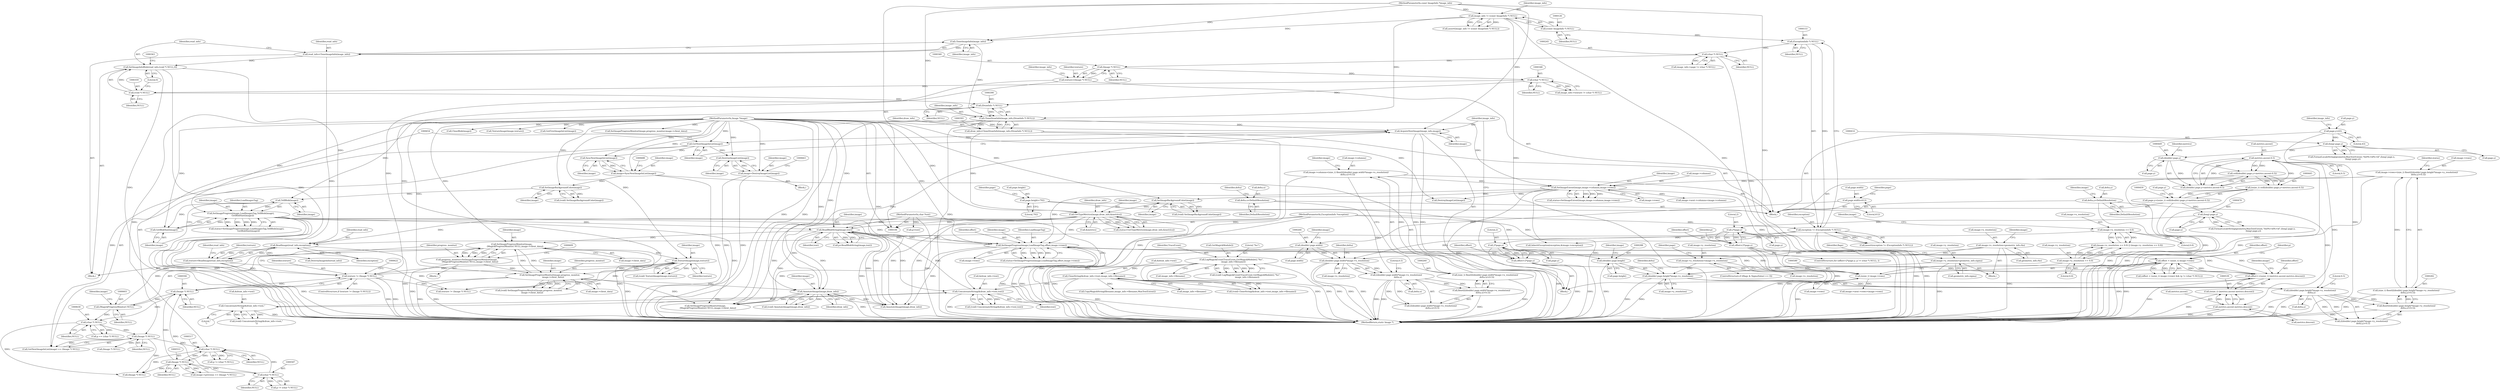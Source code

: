 digraph "0_ImageMagick_f6e9d0d9955e85bdd7540b251cd50d598dacc5e6_66@pointer" {
"1000659" [label="(Call,DestroyImageList(image))"];
"1000651" [label="(Call,GetNextImageInList(image))"];
"1000646" [label="(Call,AcquireNextImage(image_info,image))"];
"1000387" [label="(Call,CloneDrawInfo(image_info,(DrawInfo *) NULL))"];
"1000354" [label="(Call,CloneImageInfo(image_info))"];
"1000123" [label="(Call,image_info != (const ImageInfo *) NULL)"];
"1000107" [label="(MethodParameterIn,const ImageInfo *image_info)"];
"1000125" [label="(Call,(const ImageInfo *) NULL)"];
"1000389" [label="(Call,(DrawInfo *) NULL)"];
"1000347" [label="(Call,(char *) NULL)"];
"1000339" [label="(Call,(Image *) NULL)"];
"1000244" [label="(Call,(char *) NULL)"];
"1000152" [label="(Call,(ExceptionInfo *) NULL)"];
"1000358" [label="(Call,(void *) NULL)"];
"1000623" [label="(Call,AnnotateImage(image,draw_info))"];
"1000615" [label="(Call,SetImageProgressMonitor(image,progress_monitor,\n          image->client_data))"];
"1000610" [label="(Call,TextureImage(image,texture))"];
"1000600" [label="(Call,SetImageProgressMonitor(image,\n          (MagickProgressMonitor) NULL,image->client_data))"];
"1000572" [label="(Call,ReadBlobString(image,text))"];
"1000558" [label="(Call,SetImageProgress(image,LoadImageTag,offset,image->rows))"];
"1000701" [label="(Call,SetImageProgress(image,LoadImagesTag,TellBlob(image),\n      GetBlobSize(image)))"];
"1000706" [label="(Call,GetBlobSize(image))"];
"1000704" [label="(Call,TellBlob(image))"];
"1000697" [label="(Call,SetImageBackgroundColor(image))"];
"1000683" [label="(Call,image=SyncNextImageInList(image))"];
"1000685" [label="(Call,SyncNextImageInList(image))"];
"1000108" [label="(MethodParameterIn,Image *image)"];
"1000428" [label="(Call,GetTypeMetrics(image,draw_info,&metrics))"];
"1000383" [label="(Call,SetImageBackgroundColor(image))"];
"1000301" [label="(Call,SetImageExtent(image,image->columns,image->rows))"];
"1000255" [label="(Call,image->columns=(size_t) floor((((double) page.width*image->x_resolution)/\n     delta.x)+0.5))"];
"1000259" [label="(Call,(size_t) floor((((double) page.width*image->x_resolution)/\n     delta.x)+0.5))"];
"1000261" [label="(Call,floor((((double) page.width*image->x_resolution)/\n     delta.x)+0.5))"];
"1000263" [label="(Call,((double) page.width*image->x_resolution)/\n     delta.x)"];
"1000264" [label="(Call,(double) page.width*image->x_resolution)"];
"1000265" [label="(Call,(double) page.width)"];
"1000219" [label="(Call,page.width=612)"];
"1000192" [label="(Call,image->x_resolution=geometry_info.rho)"];
"1000173" [label="(Call,image->x_resolution == 0.0)"];
"1000161" [label="(Call,delta.x=DefaultResolution)"];
"1000277" [label="(Call,image->rows=(size_t) floor((((double) page.height*image->y_resolution)/\n     delta.y)+0.5))"];
"1000281" [label="(Call,(size_t) floor((((double) page.height*image->y_resolution)/\n     delta.y)+0.5))"];
"1000283" [label="(Call,floor((((double) page.height*image->y_resolution)/\n     delta.y)+0.5))"];
"1000285" [label="(Call,((double) page.height*image->y_resolution)/\n     delta.y)"];
"1000286" [label="(Call,(double) page.height*image->y_resolution)"];
"1000287" [label="(Call,(double) page.height)"];
"1000224" [label="(Call,page.height=792)"];
"1000199" [label="(Call,image->y_resolution=geometry_info.sigma)"];
"1000178" [label="(Call,image->y_resolution == 0.0)"];
"1000212" [label="(Call,image->y_resolution=image->x_resolution)"];
"1000166" [label="(Call,delta.y=DefaultResolution)"];
"1000385" [label="(Call,draw_info=CloneDrawInfo(image_info,(DrawInfo *) NULL))"];
"1000536" [label="(Call,offset+=(ssize_t) (metrics.ascent-metrics.descent))"];
"1000538" [label="(Call,(ssize_t) (metrics.ascent-metrics.descent))"];
"1000540" [label="(Call,metrics.ascent-metrics.descent)"];
"1000453" [label="(Call,metrics.ascent-0.5)"];
"1000639" [label="(Call,offset=2*page.y)"];
"1000641" [label="(Call,2*page.y)"];
"1000509" [label="(Call,2*page.y)"];
"1000469" [label="(Call,(long) page.y)"];
"1000440" [label="(Call,page.y=(ssize_t) ceil((double) page.y+metrics.ascent-0.5))"];
"1000444" [label="(Call,(ssize_t) ceil((double) page.y+metrics.ascent-0.5))"];
"1000446" [label="(Call,ceil((double) page.y+metrics.ascent-0.5))"];
"1000448" [label="(Call,(double) page.y)"];
"1000413" [label="(Call,(long) page.y)"];
"1000234" [label="(Call,page.y=43)"];
"1000577" [label="(Call,offset < (ssize_t) image->rows)"];
"1000579" [label="(Call,(ssize_t) image->rows)"];
"1000507" [label="(Call,offset=2*page.y)"];
"1000522" [label="(Call,ConcatenateString(&draw_info->text,text))"];
"1000530" [label="(Call,ConcatenateString(&draw_info->text,\"\n\"))"];
"1000394" [label="(Call,CloneString(&draw_info->text,image_info->filename))"];
"1000142" [label="(Call,LogMagickEvent(TraceEvent,GetMagickModule(),\"%s\",\n      image_info->filename))"];
"1000109" [label="(MethodParameterIn,char *text)"];
"1000602" [label="(Call,(MagickProgressMonitor) NULL)"];
"1000593" [label="(Call,(Image *) NULL)"];
"1000552" [label="(Call,(Image *) NULL)"];
"1000516" [label="(Call,(char *) NULL)"];
"1000653" [label="(Call,(Image *) NULL)"];
"1000629" [label="(Call,(char *) NULL)"];
"1000586" [label="(Call,(char *) NULL)"];
"1000591" [label="(Call,texture != (Image *) NULL)"];
"1000337" [label="(Call,texture=(Image *) NULL)"];
"1000372" [label="(Call,texture=ReadImage(read_info,exception))"];
"1000374" [label="(Call,ReadImage(read_info,exception))"];
"1000356" [label="(Call,SetImageInfoBlob(read_info,(void *) NULL,0))"];
"1000352" [label="(Call,read_info=CloneImageInfo(image_info))"];
"1000150" [label="(Call,exception != (ExceptionInfo *) NULL)"];
"1000110" [label="(MethodParameterIn,ExceptionInfo *exception)"];
"1000598" [label="(Call,progress_monitor=SetImageProgressMonitor(image,\n          (MagickProgressMonitor) NULL,image->client_data))"];
"1000657" [label="(Call,image=DestroyImageList(image))"];
"1000605" [label="(Call,image->client_data)"];
"1000686" [label="(Identifier,image)"];
"1000162" [label="(Call,delta.x)"];
"1000577" [label="(Call,offset < (ssize_t) image->rows)"];
"1000193" [label="(Call,image->x_resolution)"];
"1000588" [label="(Identifier,NULL)"];
"1000387" [label="(Call,CloneDrawInfo(image_info,(DrawInfo *) NULL))"];
"1000621" [label="(Call,(void) AnnotateImage(image,draw_info))"];
"1000277" [label="(Call,image->rows=(size_t) floor((((double) page.height*image->y_resolution)/\n     delta.y)+0.5))"];
"1000295" [label="(Call,delta.y)"];
"1000287" [label="(Call,(double) page.height)"];
"1000606" [label="(Identifier,image)"];
"1000165" [label="(Identifier,DefaultResolution)"];
"1000550" [label="(Identifier,image)"];
"1000518" [label="(Identifier,NULL)"];
"1000353" [label="(Identifier,read_info)"];
"1000440" [label="(Call,page.y=(ssize_t) ceil((double) page.y+metrics.ascent-0.5))"];
"1000152" [label="(Call,(ExceptionInfo *) NULL)"];
"1000302" [label="(Identifier,image)"];
"1000640" [label="(Identifier,offset)"];
"1000765" [label="(Call,CloseBlob(image))"];
"1000355" [label="(Identifier,image_info)"];
"1000300" [label="(Identifier,status)"];
"1000212" [label="(Call,image->y_resolution=image->x_resolution)"];
"1000537" [label="(Identifier,offset)"];
"1000624" [label="(Identifier,image)"];
"1000223" [label="(Literal,612)"];
"1000296" [label="(Identifier,delta)"];
"1000356" [label="(Call,SetImageInfoBlob(read_info,(void *) NULL,0))"];
"1000541" [label="(Call,metrics.ascent)"];
"1000448" [label="(Call,(double) page.y)"];
"1000415" [label="(Call,page.y)"];
"1000431" [label="(Call,&metrics)"];
"1000242" [label="(Identifier,image_info)"];
"1000262" [label="(Call,(((double) page.width*image->x_resolution)/\n     delta.x)+0.5)"];
"1000255" [label="(Call,image->columns=(size_t) floor((((double) page.width*image->x_resolution)/\n     delta.x)+0.5))"];
"1000507" [label="(Call,offset=2*page.y)"];
"1000674" [label="(Call,image->next->rows=image->rows)"];
"1000528" [label="(Call,(void) ConcatenateString(&draw_info->text,\"\n\"))"];
"1000531" [label="(Call,&draw_info->text)"];
"1000608" [label="(Call,(void) TextureImage(image,texture))"];
"1000561" [label="(Identifier,offset)"];
"1000523" [label="(Call,&draw_info->text)"];
"1000590" [label="(ControlStructure,if (texture != (Image *) NULL))"];
"1000454" [label="(Call,metrics.ascent)"];
"1000221" [label="(Identifier,page)"];
"1000200" [label="(Call,image->y_resolution)"];
"1000723" [label="(Call,SetImageProgressMonitor(image,\n        (MagickProgressMonitor) NULL,image->client_data))"];
"1000341" [label="(Identifier,NULL)"];
"1000267" [label="(Call,page.width)"];
"1000338" [label="(Identifier,texture)"];
"1000301" [label="(Call,SetImageExtent(image,image->columns,image->rows))"];
"1000647" [label="(Identifier,image_info)"];
"1000352" [label="(Call,read_info=CloneImageInfo(image_info))"];
"1000611" [label="(Identifier,image)"];
"1000183" [label="(Block,)"];
"1000354" [label="(Call,CloneImageInfo(image_info))"];
"1000601" [label="(Identifier,image)"];
"1000593" [label="(Call,(Image *) NULL)"];
"1000225" [label="(Call,page.height)"];
"1000538" [label="(Call,(ssize_t) (metrics.ascent-metrics.descent))"];
"1000584" [label="(Call,p != (char *) NULL)"];
"1000471" [label="(Call,page.y)"];
"1000321" [label="(Call,DestroyImageList(image))"];
"1000154" [label="(Identifier,NULL)"];
"1000172" [label="(Call,(image->x_resolution == 0.0) || (image->y_resolution == 0.0))"];
"1000527" [label="(Identifier,text)"];
"1000556" [label="(Call,status=SetImageProgress(image,LoadImageTag,offset,image->rows))"];
"1000140" [label="(Call,(void) LogMagickEvent(TraceEvent,GetMagickModule(),\"%s\",\n      image_info->filename))"];
"1000314" [label="(Call,InheritException(exception,&image->exception))"];
"1000244" [label="(Call,(char *) NULL)"];
"1000203" [label="(Call,geometry_info.sigma)"];
"1000573" [label="(Identifier,image)"];
"1000281" [label="(Call,(size_t) floor((((double) page.height*image->y_resolution)/\n     delta.y)+0.5))"];
"1000413" [label="(Call,(long) page.y)"];
"1000168" [label="(Identifier,delta)"];
"1000274" [label="(Identifier,delta)"];
"1000600" [label="(Call,SetImageProgressMonitor(image,\n          (MagickProgressMonitor) NULL,image->client_data))"];
"1000174" [label="(Call,image->x_resolution)"];
"1000733" [label="(Call,TextureImage(image,texture))"];
"1000641" [label="(Call,2*page.y)"];
"1000508" [label="(Identifier,offset)"];
"1000361" [label="(Literal,0)"];
"1000234" [label="(Call,page.y=43)"];
"1000124" [label="(Identifier,image_info)"];
"1000261" [label="(Call,floor((((double) page.width*image->x_resolution)/\n     delta.x)+0.5))"];
"1000697" [label="(Call,SetImageBackgroundColor(image))"];
"1000629" [label="(Call,(char *) NULL)"];
"1000372" [label="(Call,texture=ReadImage(read_info,exception))"];
"1000596" [label="(Block,)"];
"1000592" [label="(Identifier,texture)"];
"1000716" [label="(Call,(Image *) NULL)"];
"1000146" [label="(Call,image_info->filename)"];
"1000516" [label="(Call,(char *) NULL)"];
"1000536" [label="(Call,offset+=(ssize_t) (metrics.ascent-metrics.descent))"];
"1000273" [label="(Call,delta.x)"];
"1000450" [label="(Call,page.y)"];
"1000375" [label="(Identifier,read_info)"];
"1000213" [label="(Call,image->y_resolution)"];
"1000684" [label="(Identifier,image)"];
"1000643" [label="(Call,page.y)"];
"1000349" [label="(Identifier,NULL)"];
"1000306" [label="(Call,image->rows)"];
"1000122" [label="(Call,assert(image_info != (const ImageInfo *) NULL))"];
"1000224" [label="(Call,page.height=792)"];
"1000662" [label="(Call,(Image *) NULL)"];
"1000127" [label="(Identifier,NULL)"];
"1000175" [label="(Identifier,image)"];
"1000552" [label="(Call,(Image *) NULL)"];
"1000657" [label="(Call,image=DestroyImageList(image))"];
"1000178" [label="(Call,image->y_resolution == 0.0)"];
"1000548" [label="(Call,image->previous == (Image *) NULL)"];
"1000292" [label="(Call,image->y_resolution)"];
"1000578" [label="(Identifier,offset)"];
"1000270" [label="(Call,image->x_resolution)"];
"1000228" [label="(Literal,792)"];
"1000544" [label="(Call,metrics.descent)"];
"1000704" [label="(Call,TellBlob(image))"];
"1000284" [label="(Call,(((double) page.height*image->y_resolution)/\n     delta.y)+0.5)"];
"1000161" [label="(Call,delta.x=DefaultResolution)"];
"1000170" [label="(Identifier,DefaultResolution)"];
"1000535" [label="(Literal,\"\n\")"];
"1000610" [label="(Call,TextureImage(image,texture))"];
"1000143" [label="(Identifier,TraceEvent)"];
"1000360" [label="(Identifier,NULL)"];
"1000665" [label="(Call,image->next->columns=image->columns)"];
"1000646" [label="(Call,AcquireNextImage(image_info,image))"];
"1000286" [label="(Call,(double) page.height*image->y_resolution)"];
"1000166" [label="(Call,delta.y=DefaultResolution)"];
"1000337" [label="(Call,texture=(Image *) NULL)"];
"1000520" [label="(Call,(void) ConcatenateString(&draw_info->text,text))"];
"1000581" [label="(Call,image->rows)"];
"1000522" [label="(Call,ConcatenateString(&draw_info->text,text))"];
"1000384" [label="(Identifier,image)"];
"1000639" [label="(Call,offset=2*page.y)"];
"1000613" [label="(Call,(void) SetImageProgressMonitor(image,progress_monitor,\n          image->client_data))"];
"1000173" [label="(Call,image->x_resolution == 0.0)"];
"1000511" [label="(Call,page.y)"];
"1000299" [label="(Call,status=SetImageExtent(image,image->columns,image->rows))"];
"1000376" [label="(Identifier,exception)"];
"1000648" [label="(Identifier,image)"];
"1000428" [label="(Call,GetTypeMetrics(image,draw_info,&metrics))"];
"1000259" [label="(Call,(size_t) floor((((double) page.width*image->x_resolution)/\n     delta.x)+0.5))"];
"1000357" [label="(Identifier,read_info)"];
"1000385" [label="(Call,draw_info=CloneDrawInfo(image_info,(DrawInfo *) NULL))"];
"1000240" [label="(Call,image_info->page != (char *) NULL)"];
"1000386" [label="(Identifier,draw_info)"];
"1000515" [label="(Identifier,p)"];
"1000768" [label="(Call,GetFirstImageInList(image))"];
"1000558" [label="(Call,SetImageProgress(image,LoadImageTag,offset,image->rows))"];
"1000235" [label="(Call,page.y)"];
"1000196" [label="(Call,geometry_info.rho)"];
"1000559" [label="(Identifier,image)"];
"1000514" [label="(Call,p != (char *) NULL)"];
"1000144" [label="(Call,GetMagickModule())"];
"1000447" [label="(Call,(double) page.y+metrics.ascent-0.5)"];
"1000399" [label="(Call,image_info->filename)"];
"1000347" [label="(Call,(char *) NULL)"];
"1000150" [label="(Call,exception != (ExceptionInfo *) NULL)"];
"1000109" [label="(MethodParameterIn,char *text)"];
"1000554" [label="(Identifier,NULL)"];
"1000389" [label="(Call,(DrawInfo *) NULL)"];
"1000265" [label="(Call,(double) page.width)"];
"1000283" [label="(Call,floor((((double) page.height*image->y_resolution)/\n     delta.y)+0.5))"];
"1000289" [label="(Call,page.height)"];
"1000685" [label="(Call,SyncNextImageInList(image))"];
"1000460" [label="(Call,FormatLocaleString(geometry,MaxTextExtent,\"0x0%+ld%+ld\",(long) page.x,\n    (long) page.y))"];
"1000339" [label="(Call,(Image *) NULL)"];
"1000430" [label="(Identifier,draw_info)"];
"1000151" [label="(Identifier,exception)"];
"1000303" [label="(Call,image->columns)"];
"1000394" [label="(Call,CloneString(&draw_info->text,image_info->filename))"];
"1000572" [label="(Call,ReadBlobString(image,text))"];
"1000219" [label="(Call,page.width=612)"];
"1000699" [label="(Call,status=SetImageProgress(image,LoadImagesTag,TellBlob(image),\n      GetBlobSize(image)))"];
"1000706" [label="(Call,GetBlobSize(image))"];
"1000446" [label="(Call,ceil((double) page.y+metrics.ascent-0.5))"];
"1000383" [label="(Call,SetImageBackgroundColor(image))"];
"1000698" [label="(Identifier,image)"];
"1000509" [label="(Call,2*page.y)"];
"1000627" [label="(Call,p == (char *) NULL)"];
"1000373" [label="(Identifier,texture)"];
"1000192" [label="(Call,image->x_resolution=geometry_info.rho)"];
"1000177" [label="(Literal,0.0)"];
"1000231" [label="(Identifier,page)"];
"1000705" [label="(Identifier,image)"];
"1000617" [label="(Identifier,progress_monitor)"];
"1000510" [label="(Literal,2)"];
"1000182" [label="(Literal,0.0)"];
"1000595" [label="(Identifier,NULL)"];
"1000343" [label="(Call,image_info->texture != (char *) NULL)"];
"1000579" [label="(Call,(ssize_t) image->rows)"];
"1000391" [label="(Identifier,NULL)"];
"1000453" [label="(Call,metrics.ascent-0.5)"];
"1000429" [label="(Identifier,image)"];
"1000444" [label="(Call,(ssize_t) ceil((double) page.y+metrics.ascent-0.5))"];
"1000457" [label="(Literal,0.5)"];
"1000562" [label="(Call,image->rows)"];
"1000278" [label="(Call,image->rows)"];
"1000469" [label="(Call,(long) page.y)"];
"1000586" [label="(Call,(char *) NULL)"];
"1000123" [label="(Call,image_info != (const ImageInfo *) NULL)"];
"1000540" [label="(Call,metrics.ascent-metrics.descent)"];
"1000179" [label="(Call,image->y_resolution)"];
"1000702" [label="(Identifier,image)"];
"1000279" [label="(Identifier,image)"];
"1000707" [label="(Identifier,image)"];
"1000256" [label="(Call,image->columns)"];
"1000271" [label="(Identifier,image)"];
"1000298" [label="(Literal,0.5)"];
"1000612" [label="(Identifier,texture)"];
"1000703" [label="(Identifier,LoadImagesTag)"];
"1000111" [label="(Block,)"];
"1000226" [label="(Identifier,page)"];
"1000209" [label="(Identifier,flags)"];
"1000246" [label="(Identifier,NULL)"];
"1000381" [label="(Call,(void) SetImageBackgroundColor(image))"];
"1000206" [label="(ControlStructure,if ((flags & SigmaValue) == 0))"];
"1000455" [label="(Identifier,metrics)"];
"1000530" [label="(Call,ConcatenateString(&draw_info->text,\"\n\"))"];
"1000142" [label="(Call,LogMagickEvent(TraceEvent,GetMagickModule(),\"%s\",\n      image_info->filename))"];
"1000145" [label="(Literal,\"%s\")"];
"1000604" [label="(Identifier,NULL)"];
"1000285" [label="(Call,((double) page.height*image->y_resolution)/\n     delta.y)"];
"1000642" [label="(Literal,2)"];
"1000770" [label="(MethodReturn,static Image *)"];
"1000651" [label="(Call,GetNextImageInList(image))"];
"1000631" [label="(Identifier,NULL)"];
"1000695" [label="(Call,(void) SetImageBackgroundColor(image))"];
"1000570" [label="(Call,p=ReadBlobString(image,text))"];
"1000238" [label="(Literal,43)"];
"1000404" [label="(Call,FormatLocaleString(geometry,MaxTextExtent,\"0x0%+ld%+ld\",(long) page.x,\n    (long) page.y))"];
"1000656" [label="(Block,)"];
"1000149" [label="(Call,assert(exception != (ExceptionInfo *) NULL))"];
"1000591" [label="(Call,texture != (Image *) NULL)"];
"1000201" [label="(Identifier,image)"];
"1000618" [label="(Call,image->client_data)"];
"1000616" [label="(Identifier,image)"];
"1000167" [label="(Call,delta.y)"];
"1000602" [label="(Call,(MagickProgressMonitor) NULL)"];
"1000652" [label="(Identifier,image)"];
"1000599" [label="(Identifier,progress_monitor)"];
"1000574" [label="(Identifier,text)"];
"1000519" [label="(Block,)"];
"1000659" [label="(Call,DestroyImageList(image))"];
"1000660" [label="(Identifier,image)"];
"1000180" [label="(Identifier,image)"];
"1000276" [label="(Literal,0.5)"];
"1000506" [label="(ControlStructure,for (offset=2*page.y; p != (char *) NULL; ))"];
"1000392" [label="(Call,(void) CloneString(&draw_info->text,image_info->filename))"];
"1000576" [label="(Call,(offset < (ssize_t) image->rows) && (p != (char *) NULL))"];
"1000714" [label="(Call,texture != (Image *) NULL)"];
"1000374" [label="(Call,ReadImage(read_info,exception))"];
"1000216" [label="(Call,image->x_resolution)"];
"1000125" [label="(Call,(const ImageInfo *) NULL)"];
"1000388" [label="(Identifier,image_info)"];
"1000441" [label="(Call,page.y)"];
"1000358" [label="(Call,(void *) NULL)"];
"1000395" [label="(Call,&draw_info->text)"];
"1000107" [label="(MethodParameterIn,const ImageInfo *image_info)"];
"1000264" [label="(Call,(double) page.width*image->x_resolution)"];
"1000746" [label="(Call,AnnotateImage(image,draw_info))"];
"1000655" [label="(Identifier,NULL)"];
"1000650" [label="(Call,GetNextImageInList(image) == (Image *) NULL)"];
"1000560" [label="(Identifier,LoadImageTag)"];
"1000350" [label="(Block,)"];
"1000293" [label="(Identifier,image)"];
"1000503" [label="(Call,p=text)"];
"1000378" [label="(Identifier,read_info)"];
"1000484" [label="(Call,CopyMagickString(filename,image_info->filename,MaxTextExtent))"];
"1000379" [label="(Call,DestroyImageInfo(read_info))"];
"1000658" [label="(Identifier,image)"];
"1000345" [label="(Identifier,image_info)"];
"1000623" [label="(Call,AnnotateImage(image,draw_info))"];
"1000263" [label="(Call,((double) page.width*image->x_resolution)/\n     delta.x)"];
"1000426" [label="(Call,status=GetTypeMetrics(image,draw_info,&metrics))"];
"1000220" [label="(Call,page.width)"];
"1000199" [label="(Call,image->y_resolution=geometry_info.sigma)"];
"1000585" [label="(Identifier,p)"];
"1000701" [label="(Call,SetImageProgress(image,LoadImagesTag,TellBlob(image),\n      GetBlobSize(image)))"];
"1000615" [label="(Call,SetImageProgressMonitor(image,progress_monitor,\n          image->client_data))"];
"1000625" [label="(Identifier,draw_info)"];
"1000683" [label="(Call,image=SyncNextImageInList(image))"];
"1000108" [label="(MethodParameterIn,Image *image)"];
"1000738" [label="(Call,SetImageProgressMonitor(image,progress_monitor,image->client_data))"];
"1000653" [label="(Call,(Image *) NULL)"];
"1000598" [label="(Call,progress_monitor=SetImageProgressMonitor(image,\n          (MagickProgressMonitor) NULL,image->client_data))"];
"1000110" [label="(MethodParameterIn,ExceptionInfo *exception)"];
"1000659" -> "1000657"  [label="AST: "];
"1000659" -> "1000660"  [label="CFG: "];
"1000660" -> "1000659"  [label="AST: "];
"1000657" -> "1000659"  [label="CFG: "];
"1000659" -> "1000657"  [label="DDG: "];
"1000651" -> "1000659"  [label="DDG: "];
"1000108" -> "1000659"  [label="DDG: "];
"1000651" -> "1000650"  [label="AST: "];
"1000651" -> "1000652"  [label="CFG: "];
"1000652" -> "1000651"  [label="AST: "];
"1000654" -> "1000651"  [label="CFG: "];
"1000651" -> "1000650"  [label="DDG: "];
"1000646" -> "1000651"  [label="DDG: "];
"1000108" -> "1000651"  [label="DDG: "];
"1000651" -> "1000685"  [label="DDG: "];
"1000646" -> "1000519"  [label="AST: "];
"1000646" -> "1000648"  [label="CFG: "];
"1000647" -> "1000646"  [label="AST: "];
"1000648" -> "1000646"  [label="AST: "];
"1000652" -> "1000646"  [label="CFG: "];
"1000646" -> "1000770"  [label="DDG: "];
"1000646" -> "1000770"  [label="DDG: "];
"1000387" -> "1000646"  [label="DDG: "];
"1000107" -> "1000646"  [label="DDG: "];
"1000623" -> "1000646"  [label="DDG: "];
"1000108" -> "1000646"  [label="DDG: "];
"1000387" -> "1000385"  [label="AST: "];
"1000387" -> "1000389"  [label="CFG: "];
"1000388" -> "1000387"  [label="AST: "];
"1000389" -> "1000387"  [label="AST: "];
"1000385" -> "1000387"  [label="CFG: "];
"1000387" -> "1000770"  [label="DDG: "];
"1000387" -> "1000770"  [label="DDG: "];
"1000387" -> "1000385"  [label="DDG: "];
"1000387" -> "1000385"  [label="DDG: "];
"1000354" -> "1000387"  [label="DDG: "];
"1000123" -> "1000387"  [label="DDG: "];
"1000107" -> "1000387"  [label="DDG: "];
"1000389" -> "1000387"  [label="DDG: "];
"1000354" -> "1000352"  [label="AST: "];
"1000354" -> "1000355"  [label="CFG: "];
"1000355" -> "1000354"  [label="AST: "];
"1000352" -> "1000354"  [label="CFG: "];
"1000354" -> "1000352"  [label="DDG: "];
"1000123" -> "1000354"  [label="DDG: "];
"1000107" -> "1000354"  [label="DDG: "];
"1000123" -> "1000122"  [label="AST: "];
"1000123" -> "1000125"  [label="CFG: "];
"1000124" -> "1000123"  [label="AST: "];
"1000125" -> "1000123"  [label="AST: "];
"1000122" -> "1000123"  [label="CFG: "];
"1000123" -> "1000770"  [label="DDG: "];
"1000123" -> "1000770"  [label="DDG: "];
"1000123" -> "1000122"  [label="DDG: "];
"1000123" -> "1000122"  [label="DDG: "];
"1000107" -> "1000123"  [label="DDG: "];
"1000125" -> "1000123"  [label="DDG: "];
"1000107" -> "1000106"  [label="AST: "];
"1000107" -> "1000770"  [label="DDG: "];
"1000125" -> "1000127"  [label="CFG: "];
"1000126" -> "1000125"  [label="AST: "];
"1000127" -> "1000125"  [label="AST: "];
"1000125" -> "1000152"  [label="DDG: "];
"1000389" -> "1000391"  [label="CFG: "];
"1000390" -> "1000389"  [label="AST: "];
"1000391" -> "1000389"  [label="AST: "];
"1000347" -> "1000389"  [label="DDG: "];
"1000358" -> "1000389"  [label="DDG: "];
"1000389" -> "1000516"  [label="DDG: "];
"1000347" -> "1000343"  [label="AST: "];
"1000347" -> "1000349"  [label="CFG: "];
"1000348" -> "1000347"  [label="AST: "];
"1000349" -> "1000347"  [label="AST: "];
"1000343" -> "1000347"  [label="CFG: "];
"1000347" -> "1000343"  [label="DDG: "];
"1000339" -> "1000347"  [label="DDG: "];
"1000347" -> "1000358"  [label="DDG: "];
"1000339" -> "1000337"  [label="AST: "];
"1000339" -> "1000341"  [label="CFG: "];
"1000340" -> "1000339"  [label="AST: "];
"1000341" -> "1000339"  [label="AST: "];
"1000337" -> "1000339"  [label="CFG: "];
"1000339" -> "1000337"  [label="DDG: "];
"1000244" -> "1000339"  [label="DDG: "];
"1000244" -> "1000240"  [label="AST: "];
"1000244" -> "1000246"  [label="CFG: "];
"1000245" -> "1000244"  [label="AST: "];
"1000246" -> "1000244"  [label="AST: "];
"1000240" -> "1000244"  [label="CFG: "];
"1000244" -> "1000770"  [label="DDG: "];
"1000244" -> "1000240"  [label="DDG: "];
"1000152" -> "1000244"  [label="DDG: "];
"1000152" -> "1000150"  [label="AST: "];
"1000152" -> "1000154"  [label="CFG: "];
"1000153" -> "1000152"  [label="AST: "];
"1000154" -> "1000152"  [label="AST: "];
"1000150" -> "1000152"  [label="CFG: "];
"1000152" -> "1000150"  [label="DDG: "];
"1000358" -> "1000356"  [label="AST: "];
"1000358" -> "1000360"  [label="CFG: "];
"1000359" -> "1000358"  [label="AST: "];
"1000360" -> "1000358"  [label="AST: "];
"1000361" -> "1000358"  [label="CFG: "];
"1000358" -> "1000356"  [label="DDG: "];
"1000623" -> "1000621"  [label="AST: "];
"1000623" -> "1000625"  [label="CFG: "];
"1000624" -> "1000623"  [label="AST: "];
"1000625" -> "1000623"  [label="AST: "];
"1000621" -> "1000623"  [label="CFG: "];
"1000623" -> "1000770"  [label="DDG: "];
"1000623" -> "1000621"  [label="DDG: "];
"1000623" -> "1000621"  [label="DDG: "];
"1000615" -> "1000623"  [label="DDG: "];
"1000572" -> "1000623"  [label="DDG: "];
"1000108" -> "1000623"  [label="DDG: "];
"1000428" -> "1000623"  [label="DDG: "];
"1000623" -> "1000723"  [label="DDG: "];
"1000623" -> "1000746"  [label="DDG: "];
"1000623" -> "1000746"  [label="DDG: "];
"1000615" -> "1000613"  [label="AST: "];
"1000615" -> "1000618"  [label="CFG: "];
"1000616" -> "1000615"  [label="AST: "];
"1000617" -> "1000615"  [label="AST: "];
"1000618" -> "1000615"  [label="AST: "];
"1000613" -> "1000615"  [label="CFG: "];
"1000615" -> "1000770"  [label="DDG: "];
"1000615" -> "1000770"  [label="DDG: "];
"1000615" -> "1000600"  [label="DDG: "];
"1000615" -> "1000613"  [label="DDG: "];
"1000615" -> "1000613"  [label="DDG: "];
"1000615" -> "1000613"  [label="DDG: "];
"1000610" -> "1000615"  [label="DDG: "];
"1000108" -> "1000615"  [label="DDG: "];
"1000598" -> "1000615"  [label="DDG: "];
"1000600" -> "1000615"  [label="DDG: "];
"1000615" -> "1000723"  [label="DDG: "];
"1000610" -> "1000608"  [label="AST: "];
"1000610" -> "1000612"  [label="CFG: "];
"1000611" -> "1000610"  [label="AST: "];
"1000612" -> "1000610"  [label="AST: "];
"1000608" -> "1000610"  [label="CFG: "];
"1000610" -> "1000770"  [label="DDG: "];
"1000610" -> "1000591"  [label="DDG: "];
"1000610" -> "1000608"  [label="DDG: "];
"1000610" -> "1000608"  [label="DDG: "];
"1000600" -> "1000610"  [label="DDG: "];
"1000108" -> "1000610"  [label="DDG: "];
"1000591" -> "1000610"  [label="DDG: "];
"1000610" -> "1000714"  [label="DDG: "];
"1000600" -> "1000598"  [label="AST: "];
"1000600" -> "1000605"  [label="CFG: "];
"1000601" -> "1000600"  [label="AST: "];
"1000602" -> "1000600"  [label="AST: "];
"1000605" -> "1000600"  [label="AST: "];
"1000598" -> "1000600"  [label="CFG: "];
"1000600" -> "1000770"  [label="DDG: "];
"1000600" -> "1000598"  [label="DDG: "];
"1000600" -> "1000598"  [label="DDG: "];
"1000600" -> "1000598"  [label="DDG: "];
"1000572" -> "1000600"  [label="DDG: "];
"1000108" -> "1000600"  [label="DDG: "];
"1000602" -> "1000600"  [label="DDG: "];
"1000572" -> "1000570"  [label="AST: "];
"1000572" -> "1000574"  [label="CFG: "];
"1000573" -> "1000572"  [label="AST: "];
"1000574" -> "1000572"  [label="AST: "];
"1000570" -> "1000572"  [label="CFG: "];
"1000572" -> "1000770"  [label="DDG: "];
"1000572" -> "1000522"  [label="DDG: "];
"1000572" -> "1000558"  [label="DDG: "];
"1000572" -> "1000570"  [label="DDG: "];
"1000572" -> "1000570"  [label="DDG: "];
"1000558" -> "1000572"  [label="DDG: "];
"1000701" -> "1000572"  [label="DDG: "];
"1000428" -> "1000572"  [label="DDG: "];
"1000108" -> "1000572"  [label="DDG: "];
"1000522" -> "1000572"  [label="DDG: "];
"1000109" -> "1000572"  [label="DDG: "];
"1000572" -> "1000723"  [label="DDG: "];
"1000572" -> "1000746"  [label="DDG: "];
"1000558" -> "1000556"  [label="AST: "];
"1000558" -> "1000562"  [label="CFG: "];
"1000559" -> "1000558"  [label="AST: "];
"1000560" -> "1000558"  [label="AST: "];
"1000561" -> "1000558"  [label="AST: "];
"1000562" -> "1000558"  [label="AST: "];
"1000556" -> "1000558"  [label="CFG: "];
"1000558" -> "1000770"  [label="DDG: "];
"1000558" -> "1000770"  [label="DDG: "];
"1000558" -> "1000770"  [label="DDG: "];
"1000558" -> "1000556"  [label="DDG: "];
"1000558" -> "1000556"  [label="DDG: "];
"1000558" -> "1000556"  [label="DDG: "];
"1000558" -> "1000556"  [label="DDG: "];
"1000701" -> "1000558"  [label="DDG: "];
"1000428" -> "1000558"  [label="DDG: "];
"1000108" -> "1000558"  [label="DDG: "];
"1000536" -> "1000558"  [label="DDG: "];
"1000301" -> "1000558"  [label="DDG: "];
"1000579" -> "1000558"  [label="DDG: "];
"1000558" -> "1000577"  [label="DDG: "];
"1000558" -> "1000579"  [label="DDG: "];
"1000558" -> "1000723"  [label="DDG: "];
"1000558" -> "1000746"  [label="DDG: "];
"1000701" -> "1000699"  [label="AST: "];
"1000701" -> "1000706"  [label="CFG: "];
"1000702" -> "1000701"  [label="AST: "];
"1000703" -> "1000701"  [label="AST: "];
"1000704" -> "1000701"  [label="AST: "];
"1000706" -> "1000701"  [label="AST: "];
"1000699" -> "1000701"  [label="CFG: "];
"1000701" -> "1000770"  [label="DDG: "];
"1000701" -> "1000770"  [label="DDG: "];
"1000701" -> "1000770"  [label="DDG: "];
"1000701" -> "1000699"  [label="DDG: "];
"1000701" -> "1000699"  [label="DDG: "];
"1000701" -> "1000699"  [label="DDG: "];
"1000701" -> "1000699"  [label="DDG: "];
"1000706" -> "1000701"  [label="DDG: "];
"1000108" -> "1000701"  [label="DDG: "];
"1000704" -> "1000701"  [label="DDG: "];
"1000701" -> "1000723"  [label="DDG: "];
"1000701" -> "1000746"  [label="DDG: "];
"1000706" -> "1000707"  [label="CFG: "];
"1000707" -> "1000706"  [label="AST: "];
"1000704" -> "1000706"  [label="DDG: "];
"1000108" -> "1000706"  [label="DDG: "];
"1000704" -> "1000705"  [label="CFG: "];
"1000705" -> "1000704"  [label="AST: "];
"1000707" -> "1000704"  [label="CFG: "];
"1000697" -> "1000704"  [label="DDG: "];
"1000108" -> "1000704"  [label="DDG: "];
"1000697" -> "1000695"  [label="AST: "];
"1000697" -> "1000698"  [label="CFG: "];
"1000698" -> "1000697"  [label="AST: "];
"1000695" -> "1000697"  [label="CFG: "];
"1000697" -> "1000695"  [label="DDG: "];
"1000683" -> "1000697"  [label="DDG: "];
"1000108" -> "1000697"  [label="DDG: "];
"1000683" -> "1000519"  [label="AST: "];
"1000683" -> "1000685"  [label="CFG: "];
"1000684" -> "1000683"  [label="AST: "];
"1000685" -> "1000683"  [label="AST: "];
"1000688" -> "1000683"  [label="CFG: "];
"1000683" -> "1000770"  [label="DDG: "];
"1000685" -> "1000683"  [label="DDG: "];
"1000108" -> "1000683"  [label="DDG: "];
"1000685" -> "1000686"  [label="CFG: "];
"1000686" -> "1000685"  [label="AST: "];
"1000108" -> "1000685"  [label="DDG: "];
"1000108" -> "1000106"  [label="AST: "];
"1000108" -> "1000770"  [label="DDG: "];
"1000108" -> "1000301"  [label="DDG: "];
"1000108" -> "1000321"  [label="DDG: "];
"1000108" -> "1000383"  [label="DDG: "];
"1000108" -> "1000428"  [label="DDG: "];
"1000108" -> "1000657"  [label="DDG: "];
"1000108" -> "1000723"  [label="DDG: "];
"1000108" -> "1000733"  [label="DDG: "];
"1000108" -> "1000738"  [label="DDG: "];
"1000108" -> "1000746"  [label="DDG: "];
"1000108" -> "1000765"  [label="DDG: "];
"1000108" -> "1000768"  [label="DDG: "];
"1000428" -> "1000426"  [label="AST: "];
"1000428" -> "1000431"  [label="CFG: "];
"1000429" -> "1000428"  [label="AST: "];
"1000430" -> "1000428"  [label="AST: "];
"1000431" -> "1000428"  [label="AST: "];
"1000426" -> "1000428"  [label="CFG: "];
"1000428" -> "1000770"  [label="DDG: "];
"1000428" -> "1000426"  [label="DDG: "];
"1000428" -> "1000426"  [label="DDG: "];
"1000428" -> "1000426"  [label="DDG: "];
"1000383" -> "1000428"  [label="DDG: "];
"1000385" -> "1000428"  [label="DDG: "];
"1000428" -> "1000723"  [label="DDG: "];
"1000428" -> "1000746"  [label="DDG: "];
"1000428" -> "1000746"  [label="DDG: "];
"1000383" -> "1000381"  [label="AST: "];
"1000383" -> "1000384"  [label="CFG: "];
"1000384" -> "1000383"  [label="AST: "];
"1000381" -> "1000383"  [label="CFG: "];
"1000383" -> "1000381"  [label="DDG: "];
"1000301" -> "1000383"  [label="DDG: "];
"1000301" -> "1000299"  [label="AST: "];
"1000301" -> "1000306"  [label="CFG: "];
"1000302" -> "1000301"  [label="AST: "];
"1000303" -> "1000301"  [label="AST: "];
"1000306" -> "1000301"  [label="AST: "];
"1000299" -> "1000301"  [label="CFG: "];
"1000301" -> "1000770"  [label="DDG: "];
"1000301" -> "1000770"  [label="DDG: "];
"1000301" -> "1000299"  [label="DDG: "];
"1000301" -> "1000299"  [label="DDG: "];
"1000301" -> "1000299"  [label="DDG: "];
"1000255" -> "1000301"  [label="DDG: "];
"1000277" -> "1000301"  [label="DDG: "];
"1000301" -> "1000321"  [label="DDG: "];
"1000301" -> "1000579"  [label="DDG: "];
"1000301" -> "1000665"  [label="DDG: "];
"1000255" -> "1000111"  [label="AST: "];
"1000255" -> "1000259"  [label="CFG: "];
"1000256" -> "1000255"  [label="AST: "];
"1000259" -> "1000255"  [label="AST: "];
"1000279" -> "1000255"  [label="CFG: "];
"1000255" -> "1000770"  [label="DDG: "];
"1000259" -> "1000255"  [label="DDG: "];
"1000259" -> "1000261"  [label="CFG: "];
"1000260" -> "1000259"  [label="AST: "];
"1000261" -> "1000259"  [label="AST: "];
"1000259" -> "1000770"  [label="DDG: "];
"1000261" -> "1000259"  [label="DDG: "];
"1000261" -> "1000262"  [label="CFG: "];
"1000262" -> "1000261"  [label="AST: "];
"1000261" -> "1000770"  [label="DDG: "];
"1000263" -> "1000261"  [label="DDG: "];
"1000263" -> "1000261"  [label="DDG: "];
"1000263" -> "1000262"  [label="AST: "];
"1000263" -> "1000273"  [label="CFG: "];
"1000264" -> "1000263"  [label="AST: "];
"1000273" -> "1000263"  [label="AST: "];
"1000276" -> "1000263"  [label="CFG: "];
"1000263" -> "1000770"  [label="DDG: "];
"1000263" -> "1000770"  [label="DDG: "];
"1000263" -> "1000262"  [label="DDG: "];
"1000263" -> "1000262"  [label="DDG: "];
"1000264" -> "1000263"  [label="DDG: "];
"1000264" -> "1000263"  [label="DDG: "];
"1000161" -> "1000263"  [label="DDG: "];
"1000264" -> "1000270"  [label="CFG: "];
"1000265" -> "1000264"  [label="AST: "];
"1000270" -> "1000264"  [label="AST: "];
"1000274" -> "1000264"  [label="CFG: "];
"1000264" -> "1000770"  [label="DDG: "];
"1000264" -> "1000770"  [label="DDG: "];
"1000265" -> "1000264"  [label="DDG: "];
"1000192" -> "1000264"  [label="DDG: "];
"1000173" -> "1000264"  [label="DDG: "];
"1000265" -> "1000267"  [label="CFG: "];
"1000266" -> "1000265"  [label="AST: "];
"1000267" -> "1000265"  [label="AST: "];
"1000271" -> "1000265"  [label="CFG: "];
"1000265" -> "1000770"  [label="DDG: "];
"1000219" -> "1000265"  [label="DDG: "];
"1000219" -> "1000111"  [label="AST: "];
"1000219" -> "1000223"  [label="CFG: "];
"1000220" -> "1000219"  [label="AST: "];
"1000223" -> "1000219"  [label="AST: "];
"1000226" -> "1000219"  [label="CFG: "];
"1000192" -> "1000183"  [label="AST: "];
"1000192" -> "1000196"  [label="CFG: "];
"1000193" -> "1000192"  [label="AST: "];
"1000196" -> "1000192"  [label="AST: "];
"1000201" -> "1000192"  [label="CFG: "];
"1000192" -> "1000770"  [label="DDG: "];
"1000192" -> "1000212"  [label="DDG: "];
"1000173" -> "1000172"  [label="AST: "];
"1000173" -> "1000177"  [label="CFG: "];
"1000174" -> "1000173"  [label="AST: "];
"1000177" -> "1000173"  [label="AST: "];
"1000180" -> "1000173"  [label="CFG: "];
"1000172" -> "1000173"  [label="CFG: "];
"1000173" -> "1000172"  [label="DDG: "];
"1000173" -> "1000172"  [label="DDG: "];
"1000161" -> "1000111"  [label="AST: "];
"1000161" -> "1000165"  [label="CFG: "];
"1000162" -> "1000161"  [label="AST: "];
"1000165" -> "1000161"  [label="AST: "];
"1000168" -> "1000161"  [label="CFG: "];
"1000277" -> "1000111"  [label="AST: "];
"1000277" -> "1000281"  [label="CFG: "];
"1000278" -> "1000277"  [label="AST: "];
"1000281" -> "1000277"  [label="AST: "];
"1000300" -> "1000277"  [label="CFG: "];
"1000277" -> "1000770"  [label="DDG: "];
"1000281" -> "1000277"  [label="DDG: "];
"1000281" -> "1000283"  [label="CFG: "];
"1000282" -> "1000281"  [label="AST: "];
"1000283" -> "1000281"  [label="AST: "];
"1000281" -> "1000770"  [label="DDG: "];
"1000283" -> "1000281"  [label="DDG: "];
"1000283" -> "1000284"  [label="CFG: "];
"1000284" -> "1000283"  [label="AST: "];
"1000283" -> "1000770"  [label="DDG: "];
"1000285" -> "1000283"  [label="DDG: "];
"1000285" -> "1000283"  [label="DDG: "];
"1000285" -> "1000284"  [label="AST: "];
"1000285" -> "1000295"  [label="CFG: "];
"1000286" -> "1000285"  [label="AST: "];
"1000295" -> "1000285"  [label="AST: "];
"1000298" -> "1000285"  [label="CFG: "];
"1000285" -> "1000770"  [label="DDG: "];
"1000285" -> "1000770"  [label="DDG: "];
"1000285" -> "1000284"  [label="DDG: "];
"1000285" -> "1000284"  [label="DDG: "];
"1000286" -> "1000285"  [label="DDG: "];
"1000286" -> "1000285"  [label="DDG: "];
"1000166" -> "1000285"  [label="DDG: "];
"1000286" -> "1000292"  [label="CFG: "];
"1000287" -> "1000286"  [label="AST: "];
"1000292" -> "1000286"  [label="AST: "];
"1000296" -> "1000286"  [label="CFG: "];
"1000286" -> "1000770"  [label="DDG: "];
"1000286" -> "1000770"  [label="DDG: "];
"1000287" -> "1000286"  [label="DDG: "];
"1000199" -> "1000286"  [label="DDG: "];
"1000178" -> "1000286"  [label="DDG: "];
"1000212" -> "1000286"  [label="DDG: "];
"1000287" -> "1000289"  [label="CFG: "];
"1000288" -> "1000287"  [label="AST: "];
"1000289" -> "1000287"  [label="AST: "];
"1000293" -> "1000287"  [label="CFG: "];
"1000287" -> "1000770"  [label="DDG: "];
"1000224" -> "1000287"  [label="DDG: "];
"1000224" -> "1000111"  [label="AST: "];
"1000224" -> "1000228"  [label="CFG: "];
"1000225" -> "1000224"  [label="AST: "];
"1000228" -> "1000224"  [label="AST: "];
"1000231" -> "1000224"  [label="CFG: "];
"1000199" -> "1000183"  [label="AST: "];
"1000199" -> "1000203"  [label="CFG: "];
"1000200" -> "1000199"  [label="AST: "];
"1000203" -> "1000199"  [label="AST: "];
"1000209" -> "1000199"  [label="CFG: "];
"1000199" -> "1000770"  [label="DDG: "];
"1000178" -> "1000172"  [label="AST: "];
"1000178" -> "1000182"  [label="CFG: "];
"1000179" -> "1000178"  [label="AST: "];
"1000182" -> "1000178"  [label="AST: "];
"1000172" -> "1000178"  [label="CFG: "];
"1000178" -> "1000172"  [label="DDG: "];
"1000178" -> "1000172"  [label="DDG: "];
"1000212" -> "1000206"  [label="AST: "];
"1000212" -> "1000216"  [label="CFG: "];
"1000213" -> "1000212"  [label="AST: "];
"1000216" -> "1000212"  [label="AST: "];
"1000221" -> "1000212"  [label="CFG: "];
"1000166" -> "1000111"  [label="AST: "];
"1000166" -> "1000170"  [label="CFG: "];
"1000167" -> "1000166"  [label="AST: "];
"1000170" -> "1000166"  [label="AST: "];
"1000175" -> "1000166"  [label="CFG: "];
"1000166" -> "1000770"  [label="DDG: "];
"1000385" -> "1000111"  [label="AST: "];
"1000386" -> "1000385"  [label="AST: "];
"1000393" -> "1000385"  [label="CFG: "];
"1000385" -> "1000770"  [label="DDG: "];
"1000536" -> "1000519"  [label="AST: "];
"1000536" -> "1000538"  [label="CFG: "];
"1000537" -> "1000536"  [label="AST: "];
"1000538" -> "1000536"  [label="AST: "];
"1000550" -> "1000536"  [label="CFG: "];
"1000536" -> "1000770"  [label="DDG: "];
"1000538" -> "1000536"  [label="DDG: "];
"1000639" -> "1000536"  [label="DDG: "];
"1000577" -> "1000536"  [label="DDG: "];
"1000507" -> "1000536"  [label="DDG: "];
"1000536" -> "1000577"  [label="DDG: "];
"1000538" -> "1000540"  [label="CFG: "];
"1000539" -> "1000538"  [label="AST: "];
"1000540" -> "1000538"  [label="AST: "];
"1000538" -> "1000770"  [label="DDG: "];
"1000540" -> "1000538"  [label="DDG: "];
"1000540" -> "1000538"  [label="DDG: "];
"1000540" -> "1000544"  [label="CFG: "];
"1000541" -> "1000540"  [label="AST: "];
"1000544" -> "1000540"  [label="AST: "];
"1000540" -> "1000770"  [label="DDG: "];
"1000540" -> "1000770"  [label="DDG: "];
"1000453" -> "1000540"  [label="DDG: "];
"1000453" -> "1000447"  [label="AST: "];
"1000453" -> "1000457"  [label="CFG: "];
"1000454" -> "1000453"  [label="AST: "];
"1000457" -> "1000453"  [label="AST: "];
"1000447" -> "1000453"  [label="CFG: "];
"1000453" -> "1000770"  [label="DDG: "];
"1000453" -> "1000446"  [label="DDG: "];
"1000453" -> "1000446"  [label="DDG: "];
"1000453" -> "1000447"  [label="DDG: "];
"1000453" -> "1000447"  [label="DDG: "];
"1000639" -> "1000519"  [label="AST: "];
"1000639" -> "1000641"  [label="CFG: "];
"1000640" -> "1000639"  [label="AST: "];
"1000641" -> "1000639"  [label="AST: "];
"1000647" -> "1000639"  [label="CFG: "];
"1000639" -> "1000770"  [label="DDG: "];
"1000639" -> "1000770"  [label="DDG: "];
"1000641" -> "1000639"  [label="DDG: "];
"1000641" -> "1000639"  [label="DDG: "];
"1000641" -> "1000643"  [label="CFG: "];
"1000642" -> "1000641"  [label="AST: "];
"1000643" -> "1000641"  [label="AST: "];
"1000641" -> "1000770"  [label="DDG: "];
"1000509" -> "1000641"  [label="DDG: "];
"1000509" -> "1000507"  [label="AST: "];
"1000509" -> "1000511"  [label="CFG: "];
"1000510" -> "1000509"  [label="AST: "];
"1000511" -> "1000509"  [label="AST: "];
"1000507" -> "1000509"  [label="CFG: "];
"1000509" -> "1000770"  [label="DDG: "];
"1000509" -> "1000507"  [label="DDG: "];
"1000509" -> "1000507"  [label="DDG: "];
"1000469" -> "1000509"  [label="DDG: "];
"1000469" -> "1000460"  [label="AST: "];
"1000469" -> "1000471"  [label="CFG: "];
"1000470" -> "1000469"  [label="AST: "];
"1000471" -> "1000469"  [label="AST: "];
"1000460" -> "1000469"  [label="CFG: "];
"1000469" -> "1000460"  [label="DDG: "];
"1000440" -> "1000469"  [label="DDG: "];
"1000440" -> "1000111"  [label="AST: "];
"1000440" -> "1000444"  [label="CFG: "];
"1000441" -> "1000440"  [label="AST: "];
"1000444" -> "1000440"  [label="AST: "];
"1000459" -> "1000440"  [label="CFG: "];
"1000440" -> "1000770"  [label="DDG: "];
"1000444" -> "1000440"  [label="DDG: "];
"1000444" -> "1000446"  [label="CFG: "];
"1000445" -> "1000444"  [label="AST: "];
"1000446" -> "1000444"  [label="AST: "];
"1000444" -> "1000770"  [label="DDG: "];
"1000446" -> "1000444"  [label="DDG: "];
"1000446" -> "1000447"  [label="CFG: "];
"1000447" -> "1000446"  [label="AST: "];
"1000446" -> "1000770"  [label="DDG: "];
"1000448" -> "1000446"  [label="DDG: "];
"1000448" -> "1000447"  [label="AST: "];
"1000448" -> "1000450"  [label="CFG: "];
"1000449" -> "1000448"  [label="AST: "];
"1000450" -> "1000448"  [label="AST: "];
"1000455" -> "1000448"  [label="CFG: "];
"1000448" -> "1000447"  [label="DDG: "];
"1000413" -> "1000448"  [label="DDG: "];
"1000413" -> "1000404"  [label="AST: "];
"1000413" -> "1000415"  [label="CFG: "];
"1000414" -> "1000413"  [label="AST: "];
"1000415" -> "1000413"  [label="AST: "];
"1000404" -> "1000413"  [label="CFG: "];
"1000413" -> "1000404"  [label="DDG: "];
"1000234" -> "1000413"  [label="DDG: "];
"1000234" -> "1000111"  [label="AST: "];
"1000234" -> "1000238"  [label="CFG: "];
"1000235" -> "1000234"  [label="AST: "];
"1000238" -> "1000234"  [label="AST: "];
"1000242" -> "1000234"  [label="CFG: "];
"1000234" -> "1000770"  [label="DDG: "];
"1000577" -> "1000576"  [label="AST: "];
"1000577" -> "1000579"  [label="CFG: "];
"1000578" -> "1000577"  [label="AST: "];
"1000579" -> "1000577"  [label="AST: "];
"1000585" -> "1000577"  [label="CFG: "];
"1000576" -> "1000577"  [label="CFG: "];
"1000577" -> "1000770"  [label="DDG: "];
"1000577" -> "1000770"  [label="DDG: "];
"1000577" -> "1000576"  [label="DDG: "];
"1000577" -> "1000576"  [label="DDG: "];
"1000579" -> "1000577"  [label="DDG: "];
"1000579" -> "1000581"  [label="CFG: "];
"1000580" -> "1000579"  [label="AST: "];
"1000581" -> "1000579"  [label="AST: "];
"1000579" -> "1000770"  [label="DDG: "];
"1000579" -> "1000674"  [label="DDG: "];
"1000507" -> "1000506"  [label="AST: "];
"1000508" -> "1000507"  [label="AST: "];
"1000515" -> "1000507"  [label="CFG: "];
"1000507" -> "1000770"  [label="DDG: "];
"1000507" -> "1000770"  [label="DDG: "];
"1000522" -> "1000520"  [label="AST: "];
"1000522" -> "1000527"  [label="CFG: "];
"1000523" -> "1000522"  [label="AST: "];
"1000527" -> "1000522"  [label="AST: "];
"1000520" -> "1000522"  [label="CFG: "];
"1000522" -> "1000770"  [label="DDG: "];
"1000522" -> "1000520"  [label="DDG: "];
"1000522" -> "1000520"  [label="DDG: "];
"1000530" -> "1000522"  [label="DDG: "];
"1000394" -> "1000522"  [label="DDG: "];
"1000109" -> "1000522"  [label="DDG: "];
"1000522" -> "1000530"  [label="DDG: "];
"1000530" -> "1000528"  [label="AST: "];
"1000530" -> "1000535"  [label="CFG: "];
"1000531" -> "1000530"  [label="AST: "];
"1000535" -> "1000530"  [label="AST: "];
"1000528" -> "1000530"  [label="CFG: "];
"1000530" -> "1000770"  [label="DDG: "];
"1000530" -> "1000528"  [label="DDG: "];
"1000530" -> "1000528"  [label="DDG: "];
"1000394" -> "1000392"  [label="AST: "];
"1000394" -> "1000399"  [label="CFG: "];
"1000395" -> "1000394"  [label="AST: "];
"1000399" -> "1000394"  [label="AST: "];
"1000392" -> "1000394"  [label="CFG: "];
"1000394" -> "1000770"  [label="DDG: "];
"1000394" -> "1000392"  [label="DDG: "];
"1000394" -> "1000392"  [label="DDG: "];
"1000142" -> "1000394"  [label="DDG: "];
"1000394" -> "1000484"  [label="DDG: "];
"1000142" -> "1000140"  [label="AST: "];
"1000142" -> "1000146"  [label="CFG: "];
"1000143" -> "1000142"  [label="AST: "];
"1000144" -> "1000142"  [label="AST: "];
"1000145" -> "1000142"  [label="AST: "];
"1000146" -> "1000142"  [label="AST: "];
"1000140" -> "1000142"  [label="CFG: "];
"1000142" -> "1000770"  [label="DDG: "];
"1000142" -> "1000770"  [label="DDG: "];
"1000142" -> "1000770"  [label="DDG: "];
"1000142" -> "1000140"  [label="DDG: "];
"1000142" -> "1000140"  [label="DDG: "];
"1000142" -> "1000140"  [label="DDG: "];
"1000142" -> "1000140"  [label="DDG: "];
"1000109" -> "1000106"  [label="AST: "];
"1000109" -> "1000770"  [label="DDG: "];
"1000109" -> "1000503"  [label="DDG: "];
"1000602" -> "1000604"  [label="CFG: "];
"1000603" -> "1000602"  [label="AST: "];
"1000604" -> "1000602"  [label="AST: "];
"1000606" -> "1000602"  [label="CFG: "];
"1000593" -> "1000602"  [label="DDG: "];
"1000602" -> "1000629"  [label="DDG: "];
"1000593" -> "1000591"  [label="AST: "];
"1000593" -> "1000595"  [label="CFG: "];
"1000594" -> "1000593"  [label="AST: "];
"1000595" -> "1000593"  [label="AST: "];
"1000591" -> "1000593"  [label="CFG: "];
"1000593" -> "1000591"  [label="DDG: "];
"1000552" -> "1000593"  [label="DDG: "];
"1000586" -> "1000593"  [label="DDG: "];
"1000593" -> "1000629"  [label="DDG: "];
"1000552" -> "1000548"  [label="AST: "];
"1000552" -> "1000554"  [label="CFG: "];
"1000553" -> "1000552"  [label="AST: "];
"1000554" -> "1000552"  [label="AST: "];
"1000548" -> "1000552"  [label="CFG: "];
"1000552" -> "1000516"  [label="DDG: "];
"1000552" -> "1000548"  [label="DDG: "];
"1000516" -> "1000552"  [label="DDG: "];
"1000552" -> "1000586"  [label="DDG: "];
"1000552" -> "1000716"  [label="DDG: "];
"1000516" -> "1000514"  [label="AST: "];
"1000516" -> "1000518"  [label="CFG: "];
"1000517" -> "1000516"  [label="AST: "];
"1000518" -> "1000516"  [label="AST: "];
"1000514" -> "1000516"  [label="CFG: "];
"1000516" -> "1000514"  [label="DDG: "];
"1000653" -> "1000516"  [label="DDG: "];
"1000586" -> "1000516"  [label="DDG: "];
"1000516" -> "1000716"  [label="DDG: "];
"1000653" -> "1000650"  [label="AST: "];
"1000653" -> "1000655"  [label="CFG: "];
"1000654" -> "1000653"  [label="AST: "];
"1000655" -> "1000653"  [label="AST: "];
"1000650" -> "1000653"  [label="CFG: "];
"1000653" -> "1000650"  [label="DDG: "];
"1000629" -> "1000653"  [label="DDG: "];
"1000653" -> "1000662"  [label="DDG: "];
"1000653" -> "1000716"  [label="DDG: "];
"1000629" -> "1000627"  [label="AST: "];
"1000629" -> "1000631"  [label="CFG: "];
"1000630" -> "1000629"  [label="AST: "];
"1000631" -> "1000629"  [label="AST: "];
"1000627" -> "1000629"  [label="CFG: "];
"1000629" -> "1000627"  [label="DDG: "];
"1000629" -> "1000716"  [label="DDG: "];
"1000586" -> "1000584"  [label="AST: "];
"1000586" -> "1000588"  [label="CFG: "];
"1000587" -> "1000586"  [label="AST: "];
"1000588" -> "1000586"  [label="AST: "];
"1000584" -> "1000586"  [label="CFG: "];
"1000586" -> "1000584"  [label="DDG: "];
"1000591" -> "1000590"  [label="AST: "];
"1000592" -> "1000591"  [label="AST: "];
"1000599" -> "1000591"  [label="CFG: "];
"1000622" -> "1000591"  [label="CFG: "];
"1000591" -> "1000770"  [label="DDG: "];
"1000591" -> "1000770"  [label="DDG: "];
"1000337" -> "1000591"  [label="DDG: "];
"1000372" -> "1000591"  [label="DDG: "];
"1000591" -> "1000714"  [label="DDG: "];
"1000337" -> "1000111"  [label="AST: "];
"1000338" -> "1000337"  [label="AST: "];
"1000345" -> "1000337"  [label="CFG: "];
"1000337" -> "1000714"  [label="DDG: "];
"1000372" -> "1000350"  [label="AST: "];
"1000372" -> "1000374"  [label="CFG: "];
"1000373" -> "1000372"  [label="AST: "];
"1000374" -> "1000372"  [label="AST: "];
"1000378" -> "1000372"  [label="CFG: "];
"1000372" -> "1000770"  [label="DDG: "];
"1000374" -> "1000372"  [label="DDG: "];
"1000374" -> "1000372"  [label="DDG: "];
"1000372" -> "1000714"  [label="DDG: "];
"1000374" -> "1000376"  [label="CFG: "];
"1000375" -> "1000374"  [label="AST: "];
"1000376" -> "1000374"  [label="AST: "];
"1000374" -> "1000770"  [label="DDG: "];
"1000356" -> "1000374"  [label="DDG: "];
"1000150" -> "1000374"  [label="DDG: "];
"1000110" -> "1000374"  [label="DDG: "];
"1000374" -> "1000379"  [label="DDG: "];
"1000356" -> "1000350"  [label="AST: "];
"1000356" -> "1000361"  [label="CFG: "];
"1000357" -> "1000356"  [label="AST: "];
"1000361" -> "1000356"  [label="AST: "];
"1000363" -> "1000356"  [label="CFG: "];
"1000356" -> "1000770"  [label="DDG: "];
"1000356" -> "1000770"  [label="DDG: "];
"1000352" -> "1000356"  [label="DDG: "];
"1000352" -> "1000350"  [label="AST: "];
"1000353" -> "1000352"  [label="AST: "];
"1000357" -> "1000352"  [label="CFG: "];
"1000352" -> "1000770"  [label="DDG: "];
"1000150" -> "1000149"  [label="AST: "];
"1000151" -> "1000150"  [label="AST: "];
"1000149" -> "1000150"  [label="CFG: "];
"1000150" -> "1000770"  [label="DDG: "];
"1000150" -> "1000770"  [label="DDG: "];
"1000150" -> "1000149"  [label="DDG: "];
"1000150" -> "1000149"  [label="DDG: "];
"1000110" -> "1000150"  [label="DDG: "];
"1000150" -> "1000314"  [label="DDG: "];
"1000110" -> "1000106"  [label="AST: "];
"1000110" -> "1000770"  [label="DDG: "];
"1000110" -> "1000314"  [label="DDG: "];
"1000598" -> "1000596"  [label="AST: "];
"1000599" -> "1000598"  [label="AST: "];
"1000609" -> "1000598"  [label="CFG: "];
"1000598" -> "1000770"  [label="DDG: "];
"1000657" -> "1000656"  [label="AST: "];
"1000658" -> "1000657"  [label="AST: "];
"1000663" -> "1000657"  [label="CFG: "];
"1000657" -> "1000770"  [label="DDG: "];
"1000657" -> "1000770"  [label="DDG: "];
}
